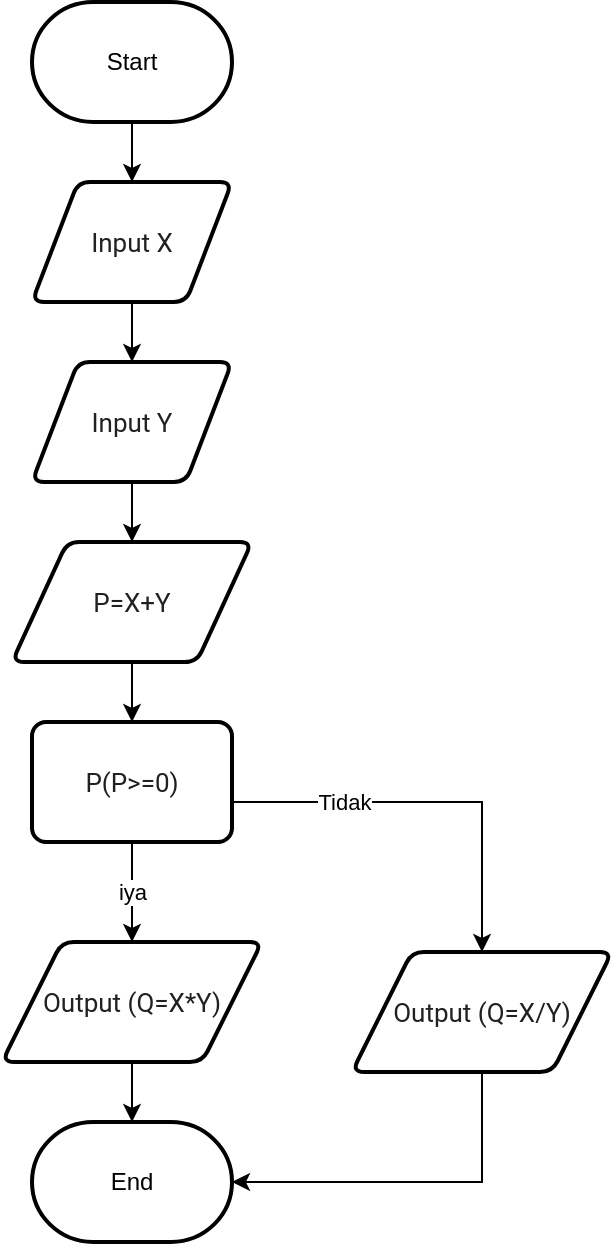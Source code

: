 <mxfile version="14.4.2" type="device"><diagram id="C5RBs43oDa-KdzZeNtuy" name="Page-1"><mxGraphModel dx="574" dy="465" grid="1" gridSize="10" guides="1" tooltips="1" connect="1" arrows="1" fold="1" page="1" pageScale="1" pageWidth="827" pageHeight="1169" background="#ffffff" math="0" shadow="0"><root><mxCell id="WIyWlLk6GJQsqaUBKTNV-0"/><mxCell id="WIyWlLk6GJQsqaUBKTNV-1" parent="WIyWlLk6GJQsqaUBKTNV-0"/><mxCell id="8zhwhpo3Cw44jkuRegjS-5" style="edgeStyle=orthogonalEdgeStyle;rounded=0;orthogonalLoop=1;jettySize=auto;html=1;exitX=0.5;exitY=1;exitDx=0;exitDy=0;entryX=0.5;entryY=0;entryDx=0;entryDy=0;" parent="WIyWlLk6GJQsqaUBKTNV-1" source="8zhwhpo3Cw44jkuRegjS-1" target="8zhwhpo3Cw44jkuRegjS-2" edge="1"><mxGeometry relative="1" as="geometry"/></mxCell><mxCell id="8zhwhpo3Cw44jkuRegjS-1" value="&lt;span style=&quot;color: rgb(32 , 33 , 36) ; font-family: &amp;#34;roboto&amp;#34; , &amp;#34;arial&amp;#34; , sans-serif ; font-size: 13px ; text-align: left ; background-color: rgb(255 , 255 , 255)&quot;&gt;Input X&lt;/span&gt;" style="shape=parallelogram;html=1;strokeWidth=2;perimeter=parallelogramPerimeter;whiteSpace=wrap;rounded=1;arcSize=12;size=0.23;" parent="WIyWlLk6GJQsqaUBKTNV-1" vertex="1"><mxGeometry x="50" y="170" width="100" height="60" as="geometry"/></mxCell><mxCell id="8zhwhpo3Cw44jkuRegjS-9" style="edgeStyle=orthogonalEdgeStyle;rounded=0;orthogonalLoop=1;jettySize=auto;html=1;exitX=0.5;exitY=1;exitDx=0;exitDy=0;" parent="WIyWlLk6GJQsqaUBKTNV-1" source="8zhwhpo3Cw44jkuRegjS-2" target="8zhwhpo3Cw44jkuRegjS-8" edge="1"><mxGeometry relative="1" as="geometry"/></mxCell><mxCell id="8zhwhpo3Cw44jkuRegjS-2" value="&lt;span style=&quot;color: rgb(32 , 33 , 36) ; font-family: &amp;#34;roboto&amp;#34; , &amp;#34;arial&amp;#34; , sans-serif ; font-size: 13px ; text-align: left ; background-color: rgb(255 , 255 , 255)&quot;&gt;Input Y&lt;/span&gt;" style="shape=parallelogram;html=1;strokeWidth=2;perimeter=parallelogramPerimeter;whiteSpace=wrap;rounded=1;arcSize=12;size=0.23;" parent="WIyWlLk6GJQsqaUBKTNV-1" vertex="1"><mxGeometry x="50" y="260" width="100" height="60" as="geometry"/></mxCell><mxCell id="8zhwhpo3Cw44jkuRegjS-4" style="edgeStyle=orthogonalEdgeStyle;rounded=0;orthogonalLoop=1;jettySize=auto;html=1;exitX=0.5;exitY=1;exitDx=0;exitDy=0;exitPerimeter=0;entryX=0.5;entryY=0;entryDx=0;entryDy=0;" parent="WIyWlLk6GJQsqaUBKTNV-1" target="8zhwhpo3Cw44jkuRegjS-1" edge="1"><mxGeometry relative="1" as="geometry"><mxPoint x="100" y="140" as="sourcePoint"/></mxGeometry></mxCell><mxCell id="ls16m8Qn7vT8Pz3KjvLv-1" style="edgeStyle=orthogonalEdgeStyle;rounded=0;orthogonalLoop=1;jettySize=auto;html=1;entryX=0.5;entryY=0;entryDx=0;entryDy=0;" parent="WIyWlLk6GJQsqaUBKTNV-1" source="8zhwhpo3Cw44jkuRegjS-6" target="8zhwhpo3Cw44jkuRegjS-16" edge="1"><mxGeometry relative="1" as="geometry"><mxPoint x="280" y="550" as="targetPoint"/><Array as="points"><mxPoint x="275" y="480"/></Array></mxGeometry></mxCell><mxCell id="ls16m8Qn7vT8Pz3KjvLv-2" value="Tidak" style="edgeLabel;html=1;align=center;verticalAlign=middle;resizable=0;points=[];" parent="ls16m8Qn7vT8Pz3KjvLv-1" vertex="1" connectable="0"><mxGeometry x="-0.44" relative="1" as="geometry"><mxPoint as="offset"/></mxGeometry></mxCell><mxCell id="8zhwhpo3Cw44jkuRegjS-6" value="&lt;span style=&quot;color: rgb(32 , 33 , 36) ; font-family: &amp;#34;roboto&amp;#34; , &amp;#34;arial&amp;#34; , sans-serif ; font-size: 13px ; font-style: normal ; font-weight: 400 ; letter-spacing: normal ; text-align: left ; text-indent: 0px ; text-transform: none ; word-spacing: 0px ; background-color: rgb(255 , 255 , 255) ; display: inline ; float: none&quot;&gt;P(P&amp;gt;=0)&lt;/span&gt;" style="rounded=1;whiteSpace=wrap;html=1;absoluteArcSize=1;arcSize=14;strokeWidth=2;" parent="WIyWlLk6GJQsqaUBKTNV-1" vertex="1"><mxGeometry x="50" y="440" width="100" height="60" as="geometry"/></mxCell><mxCell id="8zhwhpo3Cw44jkuRegjS-10" style="edgeStyle=orthogonalEdgeStyle;rounded=0;orthogonalLoop=1;jettySize=auto;html=1;exitX=0.5;exitY=1;exitDx=0;exitDy=0;entryX=0.5;entryY=0;entryDx=0;entryDy=0;" parent="WIyWlLk6GJQsqaUBKTNV-1" source="8zhwhpo3Cw44jkuRegjS-8" target="8zhwhpo3Cw44jkuRegjS-6" edge="1"><mxGeometry relative="1" as="geometry"/></mxCell><mxCell id="8zhwhpo3Cw44jkuRegjS-8" value="&lt;div style=&quot;text-align: left&quot;&gt;&lt;font color=&quot;#202124&quot; face=&quot;roboto, arial, sans-serif&quot;&gt;&lt;span style=&quot;font-size: 13px ; background-color: rgb(255 , 255 , 255)&quot;&gt;P=X+Y&lt;/span&gt;&lt;/font&gt;&lt;/div&gt;" style="shape=parallelogram;html=1;strokeWidth=2;perimeter=parallelogramPerimeter;whiteSpace=wrap;rounded=1;arcSize=12;size=0.23;" parent="WIyWlLk6GJQsqaUBKTNV-1" vertex="1"><mxGeometry x="40" y="350" width="120" height="60" as="geometry"/></mxCell><mxCell id="ls16m8Qn7vT8Pz3KjvLv-0" value="" style="edgeStyle=orthogonalEdgeStyle;rounded=0;orthogonalLoop=1;jettySize=auto;html=1;" parent="WIyWlLk6GJQsqaUBKTNV-1" source="8zhwhpo3Cw44jkuRegjS-14" target="8zhwhpo3Cw44jkuRegjS-19" edge="1"><mxGeometry relative="1" as="geometry"/></mxCell><mxCell id="8zhwhpo3Cw44jkuRegjS-14" value="&lt;span style=&quot;color: rgb(32 , 33 , 36) ; font-family: &amp;#34;roboto&amp;#34; , &amp;#34;arial&amp;#34; , sans-serif ; font-size: 13px ; text-align: left ; background-color: rgb(255 , 255 , 255)&quot;&gt;Output (Q=X*Y)&lt;/span&gt;" style="shape=parallelogram;html=1;strokeWidth=2;perimeter=parallelogramPerimeter;whiteSpace=wrap;rounded=1;arcSize=12;size=0.23;" parent="WIyWlLk6GJQsqaUBKTNV-1" vertex="1"><mxGeometry x="35" y="550" width="130" height="60" as="geometry"/></mxCell><mxCell id="8zhwhpo3Cw44jkuRegjS-16" value="&lt;span style=&quot;color: rgb(32 , 33 , 36) ; font-family: &amp;#34;roboto&amp;#34; , &amp;#34;arial&amp;#34; , sans-serif ; font-size: 13px ; text-align: left ; background-color: rgb(255 , 255 , 255)&quot;&gt;Output (Q=X/Y)&lt;/span&gt;" style="shape=parallelogram;html=1;strokeWidth=2;perimeter=parallelogramPerimeter;whiteSpace=wrap;rounded=1;arcSize=12;size=0.23;" parent="WIyWlLk6GJQsqaUBKTNV-1" vertex="1"><mxGeometry x="210" y="555" width="130" height="60" as="geometry"/></mxCell><mxCell id="8zhwhpo3Cw44jkuRegjS-19" value="End" style="strokeWidth=2;html=1;shape=mxgraph.flowchart.terminator;whiteSpace=wrap;" parent="WIyWlLk6GJQsqaUBKTNV-1" vertex="1"><mxGeometry x="50" y="640" width="100" height="60" as="geometry"/></mxCell><mxCell id="8zhwhpo3Cw44jkuRegjS-20" value="Start" style="strokeWidth=2;html=1;shape=mxgraph.flowchart.terminator;whiteSpace=wrap;" parent="WIyWlLk6GJQsqaUBKTNV-1" vertex="1"><mxGeometry x="50" y="80" width="100" height="60" as="geometry"/></mxCell><mxCell id="8zhwhpo3Cw44jkuRegjS-22" value="" style="edgeStyle=orthogonalEdgeStyle;rounded=0;orthogonalLoop=1;jettySize=auto;html=1;exitX=0.5;exitY=1;exitDx=0;exitDy=0;entryX=1;entryY=0.5;entryDx=0;entryDy=0;entryPerimeter=0;" parent="WIyWlLk6GJQsqaUBKTNV-1" source="8zhwhpo3Cw44jkuRegjS-16" target="8zhwhpo3Cw44jkuRegjS-19" edge="1"><mxGeometry x="-0.282" y="-65" relative="1" as="geometry"><mxPoint x="65" y="65" as="offset"/></mxGeometry></mxCell><mxCell id="8zhwhpo3Cw44jkuRegjS-15" value="iya" style="edgeStyle=orthogonalEdgeStyle;rounded=0;orthogonalLoop=1;jettySize=auto;html=1;exitX=0.5;exitY=1;exitDx=0;exitDy=0;entryX=0.5;entryY=0;entryDx=0;entryDy=0;" parent="WIyWlLk6GJQsqaUBKTNV-1" source="8zhwhpo3Cw44jkuRegjS-6" target="8zhwhpo3Cw44jkuRegjS-14" edge="1"><mxGeometry relative="1" as="geometry"/></mxCell></root></mxGraphModel></diagram></mxfile>
